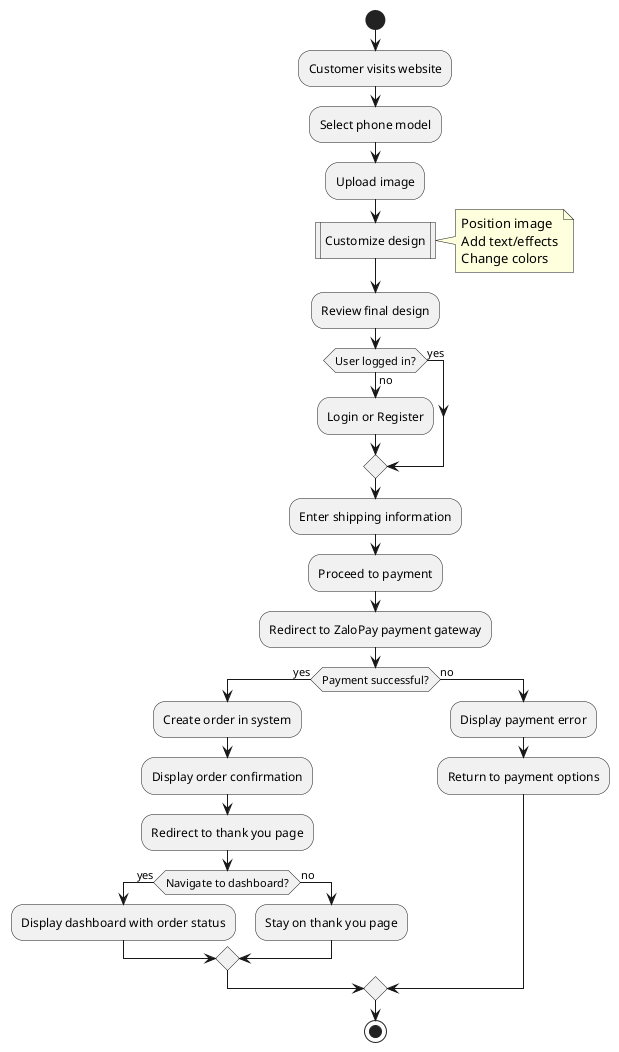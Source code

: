@startuml E-Commerce Phone Case Customization - Activity Diagram

start
:Customer visits website;

:Select phone model;
:Upload image;

:Customize design|
note right
  Position image
  Add text/effects
  Change colors
end note

:Review final design;

if (User logged in?) then (no)
  :Login or Register;
else (yes)
endif

:Enter shipping information;
:Proceed to payment;

:Redirect to ZaloPay payment gateway;

if (Payment successful?) then (yes)
  :Create order in system;
  :Display order confirmation;
  :Redirect to thank you page;
  
  if (Navigate to dashboard?) then (yes)
    :Display dashboard with order status;
  else (no)
    :Stay on thank you page;
  endif
  
else (no)
  :Display payment error;
  :Return to payment options;
endif

stop

@enduml
